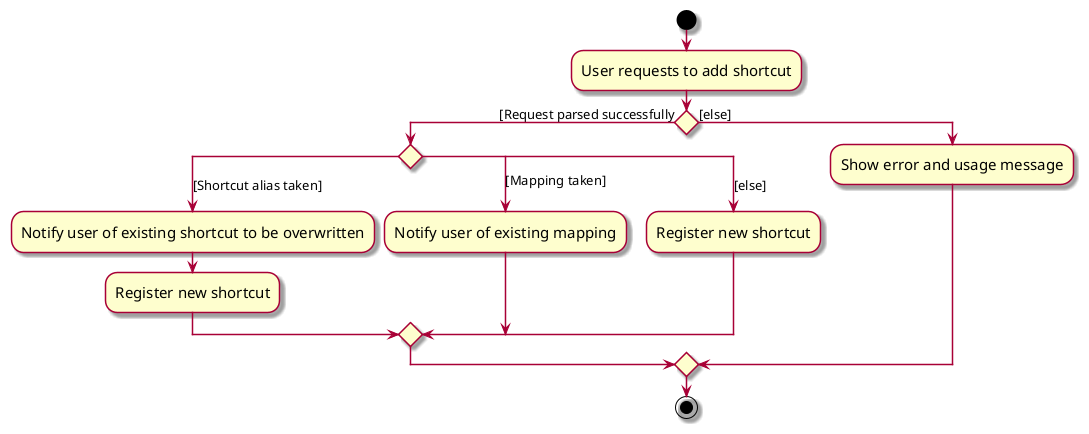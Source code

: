 @startuml
skin rose
skinparam ActivityFontSize 15
skinparam ArrowFontSize 13
start
:User requests to add shortcut;

if () then ([Request parsed successfully)
    switch ()
    case ([Shortcut alias taken])
        :Notify user of existing shortcut to be overwritten;
        :Register new shortcut;
    case ([Mapping taken])
        :Notify user of existing mapping;
    case ([else])
        :Register new shortcut;
    endswitch
else ([else])
    :Show error and usage message;
endif


stop
@enduml
